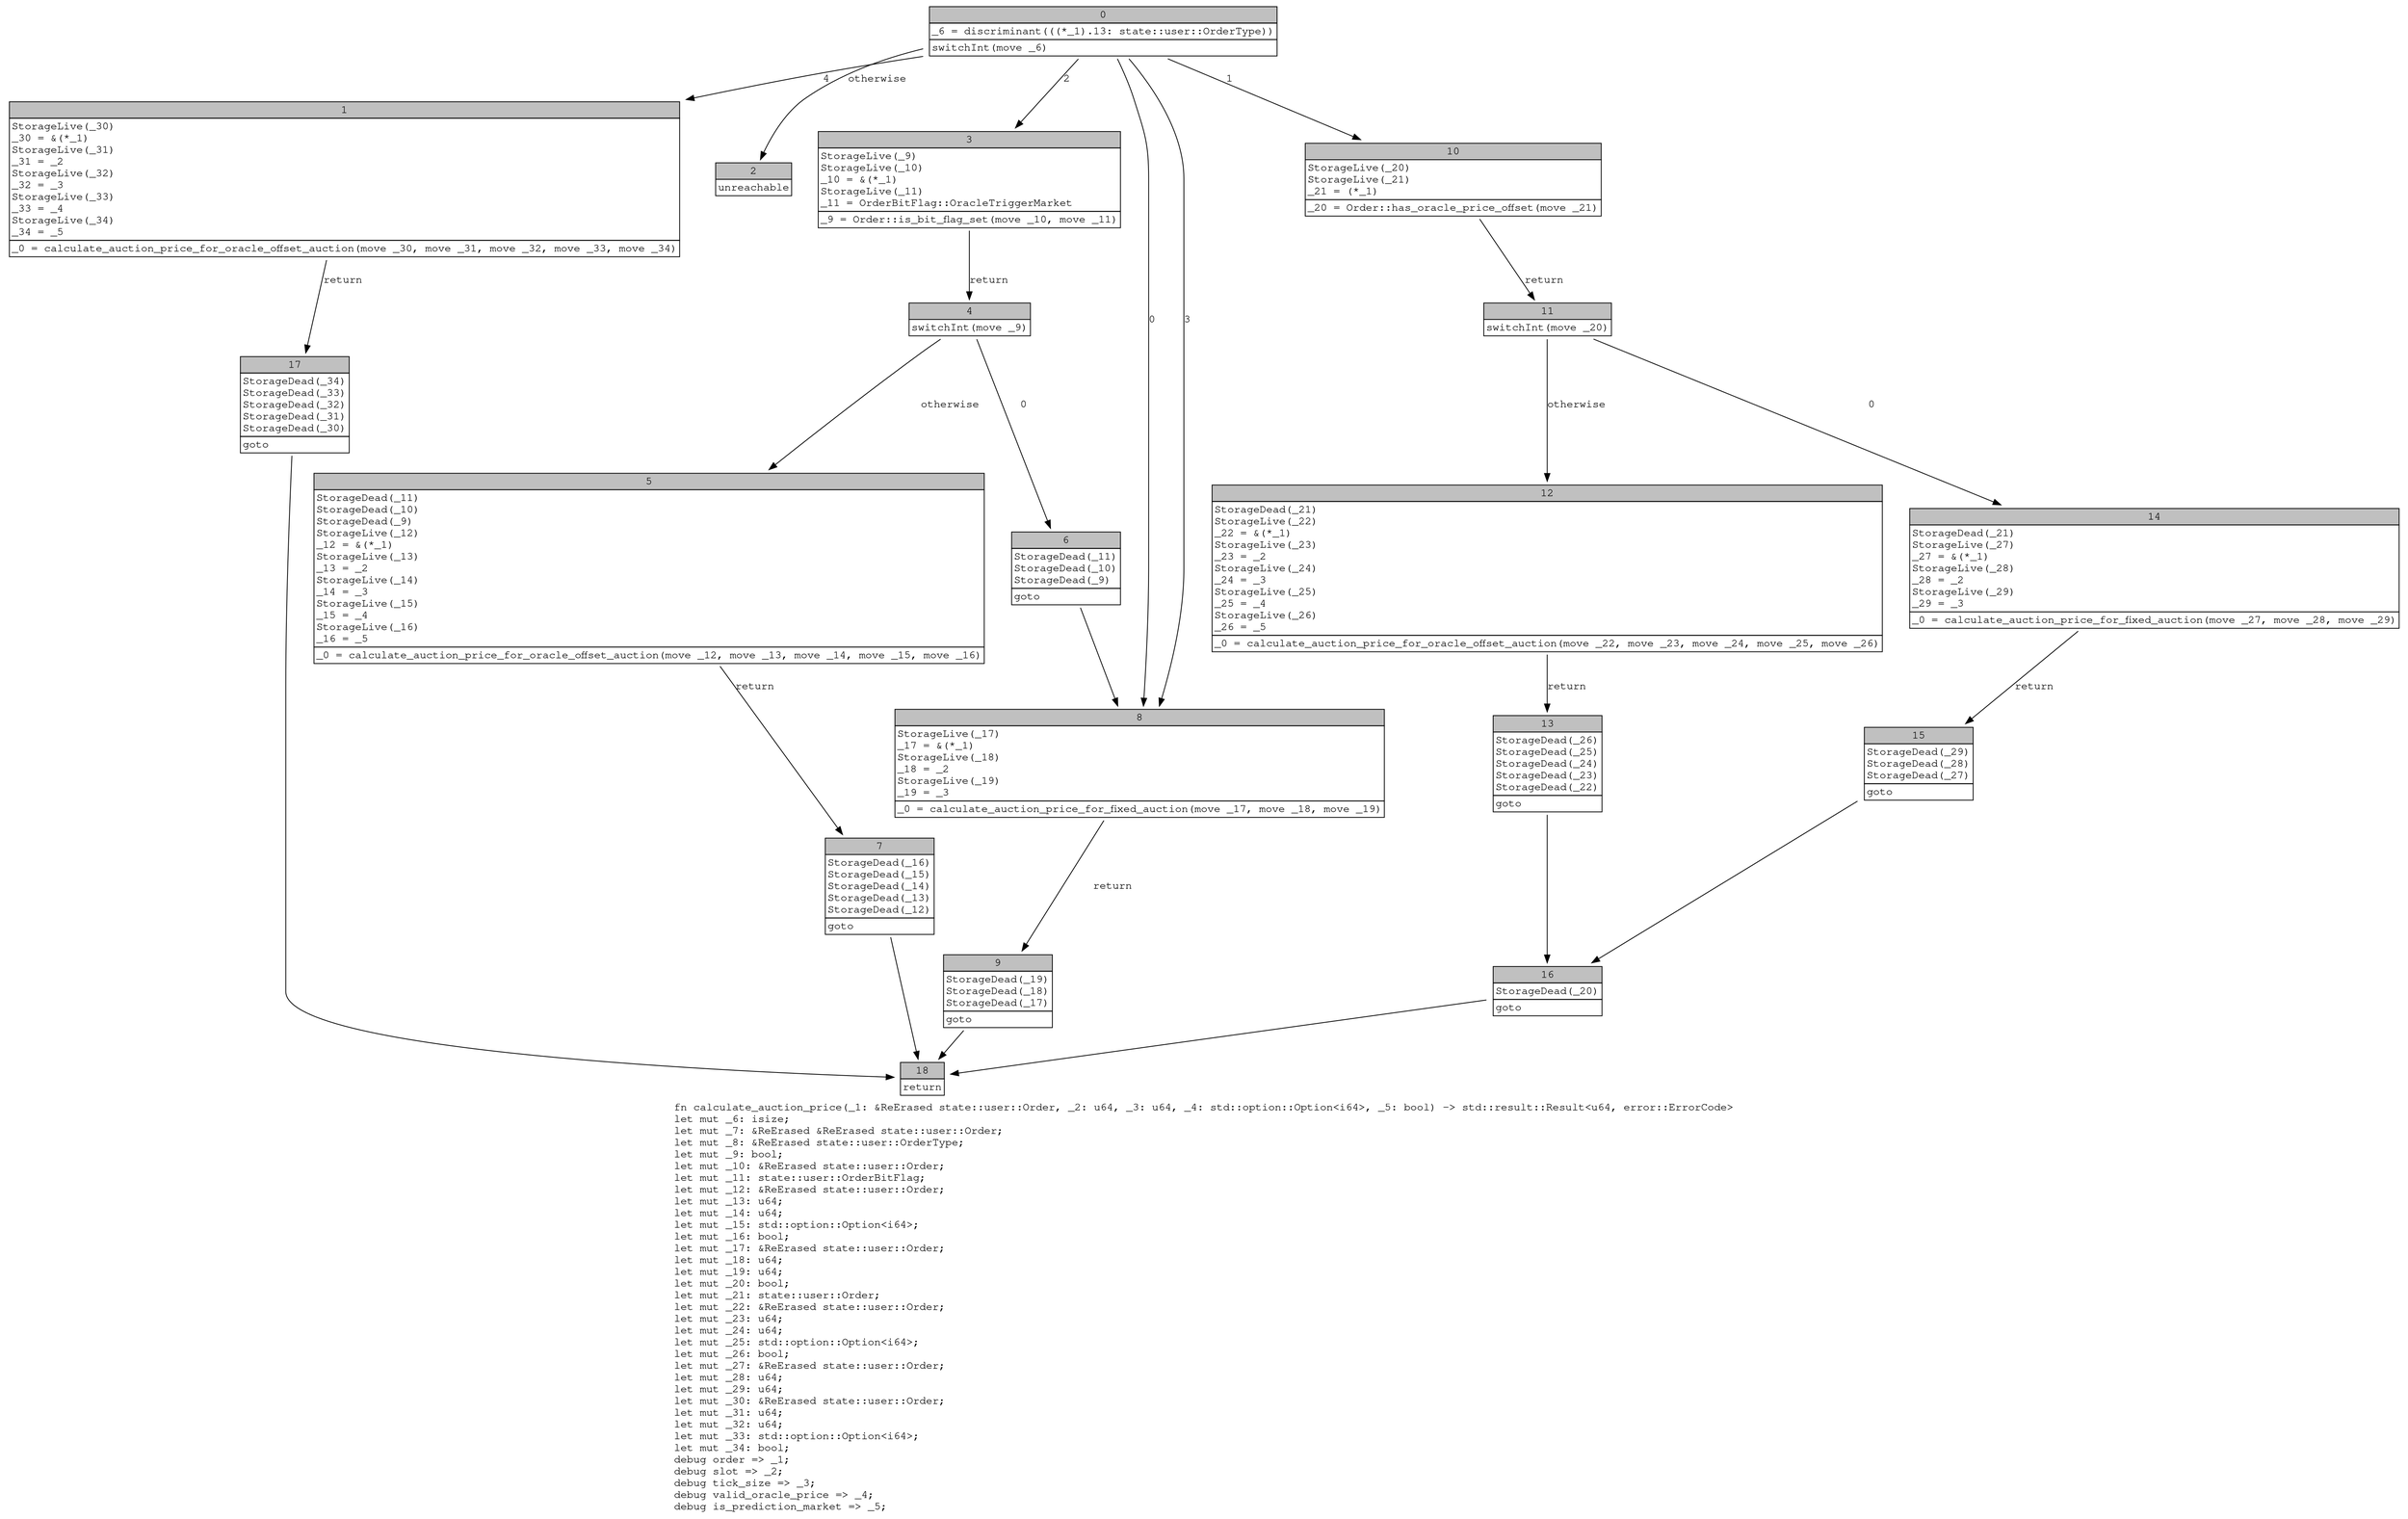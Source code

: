 digraph Mir_0_1903 {
    graph [fontname="Courier, monospace"];
    node [fontname="Courier, monospace"];
    edge [fontname="Courier, monospace"];
    label=<fn calculate_auction_price(_1: &amp;ReErased state::user::Order, _2: u64, _3: u64, _4: std::option::Option&lt;i64&gt;, _5: bool) -&gt; std::result::Result&lt;u64, error::ErrorCode&gt;<br align="left"/>let mut _6: isize;<br align="left"/>let mut _7: &amp;ReErased &amp;ReErased state::user::Order;<br align="left"/>let mut _8: &amp;ReErased state::user::OrderType;<br align="left"/>let mut _9: bool;<br align="left"/>let mut _10: &amp;ReErased state::user::Order;<br align="left"/>let mut _11: state::user::OrderBitFlag;<br align="left"/>let mut _12: &amp;ReErased state::user::Order;<br align="left"/>let mut _13: u64;<br align="left"/>let mut _14: u64;<br align="left"/>let mut _15: std::option::Option&lt;i64&gt;;<br align="left"/>let mut _16: bool;<br align="left"/>let mut _17: &amp;ReErased state::user::Order;<br align="left"/>let mut _18: u64;<br align="left"/>let mut _19: u64;<br align="left"/>let mut _20: bool;<br align="left"/>let mut _21: state::user::Order;<br align="left"/>let mut _22: &amp;ReErased state::user::Order;<br align="left"/>let mut _23: u64;<br align="left"/>let mut _24: u64;<br align="left"/>let mut _25: std::option::Option&lt;i64&gt;;<br align="left"/>let mut _26: bool;<br align="left"/>let mut _27: &amp;ReErased state::user::Order;<br align="left"/>let mut _28: u64;<br align="left"/>let mut _29: u64;<br align="left"/>let mut _30: &amp;ReErased state::user::Order;<br align="left"/>let mut _31: u64;<br align="left"/>let mut _32: u64;<br align="left"/>let mut _33: std::option::Option&lt;i64&gt;;<br align="left"/>let mut _34: bool;<br align="left"/>debug order =&gt; _1;<br align="left"/>debug slot =&gt; _2;<br align="left"/>debug tick_size =&gt; _3;<br align="left"/>debug valid_oracle_price =&gt; _4;<br align="left"/>debug is_prediction_market =&gt; _5;<br align="left"/>>;
    bb0__0_1903 [shape="none", label=<<table border="0" cellborder="1" cellspacing="0"><tr><td bgcolor="gray" align="center" colspan="1">0</td></tr><tr><td align="left" balign="left">_6 = discriminant(((*_1).13: state::user::OrderType))<br/></td></tr><tr><td align="left">switchInt(move _6)</td></tr></table>>];
    bb1__0_1903 [shape="none", label=<<table border="0" cellborder="1" cellspacing="0"><tr><td bgcolor="gray" align="center" colspan="1">1</td></tr><tr><td align="left" balign="left">StorageLive(_30)<br/>_30 = &amp;(*_1)<br/>StorageLive(_31)<br/>_31 = _2<br/>StorageLive(_32)<br/>_32 = _3<br/>StorageLive(_33)<br/>_33 = _4<br/>StorageLive(_34)<br/>_34 = _5<br/></td></tr><tr><td align="left">_0 = calculate_auction_price_for_oracle_offset_auction(move _30, move _31, move _32, move _33, move _34)</td></tr></table>>];
    bb2__0_1903 [shape="none", label=<<table border="0" cellborder="1" cellspacing="0"><tr><td bgcolor="gray" align="center" colspan="1">2</td></tr><tr><td align="left">unreachable</td></tr></table>>];
    bb3__0_1903 [shape="none", label=<<table border="0" cellborder="1" cellspacing="0"><tr><td bgcolor="gray" align="center" colspan="1">3</td></tr><tr><td align="left" balign="left">StorageLive(_9)<br/>StorageLive(_10)<br/>_10 = &amp;(*_1)<br/>StorageLive(_11)<br/>_11 = OrderBitFlag::OracleTriggerMarket<br/></td></tr><tr><td align="left">_9 = Order::is_bit_flag_set(move _10, move _11)</td></tr></table>>];
    bb4__0_1903 [shape="none", label=<<table border="0" cellborder="1" cellspacing="0"><tr><td bgcolor="gray" align="center" colspan="1">4</td></tr><tr><td align="left">switchInt(move _9)</td></tr></table>>];
    bb5__0_1903 [shape="none", label=<<table border="0" cellborder="1" cellspacing="0"><tr><td bgcolor="gray" align="center" colspan="1">5</td></tr><tr><td align="left" balign="left">StorageDead(_11)<br/>StorageDead(_10)<br/>StorageDead(_9)<br/>StorageLive(_12)<br/>_12 = &amp;(*_1)<br/>StorageLive(_13)<br/>_13 = _2<br/>StorageLive(_14)<br/>_14 = _3<br/>StorageLive(_15)<br/>_15 = _4<br/>StorageLive(_16)<br/>_16 = _5<br/></td></tr><tr><td align="left">_0 = calculate_auction_price_for_oracle_offset_auction(move _12, move _13, move _14, move _15, move _16)</td></tr></table>>];
    bb6__0_1903 [shape="none", label=<<table border="0" cellborder="1" cellspacing="0"><tr><td bgcolor="gray" align="center" colspan="1">6</td></tr><tr><td align="left" balign="left">StorageDead(_11)<br/>StorageDead(_10)<br/>StorageDead(_9)<br/></td></tr><tr><td align="left">goto</td></tr></table>>];
    bb7__0_1903 [shape="none", label=<<table border="0" cellborder="1" cellspacing="0"><tr><td bgcolor="gray" align="center" colspan="1">7</td></tr><tr><td align="left" balign="left">StorageDead(_16)<br/>StorageDead(_15)<br/>StorageDead(_14)<br/>StorageDead(_13)<br/>StorageDead(_12)<br/></td></tr><tr><td align="left">goto</td></tr></table>>];
    bb8__0_1903 [shape="none", label=<<table border="0" cellborder="1" cellspacing="0"><tr><td bgcolor="gray" align="center" colspan="1">8</td></tr><tr><td align="left" balign="left">StorageLive(_17)<br/>_17 = &amp;(*_1)<br/>StorageLive(_18)<br/>_18 = _2<br/>StorageLive(_19)<br/>_19 = _3<br/></td></tr><tr><td align="left">_0 = calculate_auction_price_for_fixed_auction(move _17, move _18, move _19)</td></tr></table>>];
    bb9__0_1903 [shape="none", label=<<table border="0" cellborder="1" cellspacing="0"><tr><td bgcolor="gray" align="center" colspan="1">9</td></tr><tr><td align="left" balign="left">StorageDead(_19)<br/>StorageDead(_18)<br/>StorageDead(_17)<br/></td></tr><tr><td align="left">goto</td></tr></table>>];
    bb10__0_1903 [shape="none", label=<<table border="0" cellborder="1" cellspacing="0"><tr><td bgcolor="gray" align="center" colspan="1">10</td></tr><tr><td align="left" balign="left">StorageLive(_20)<br/>StorageLive(_21)<br/>_21 = (*_1)<br/></td></tr><tr><td align="left">_20 = Order::has_oracle_price_offset(move _21)</td></tr></table>>];
    bb11__0_1903 [shape="none", label=<<table border="0" cellborder="1" cellspacing="0"><tr><td bgcolor="gray" align="center" colspan="1">11</td></tr><tr><td align="left">switchInt(move _20)</td></tr></table>>];
    bb12__0_1903 [shape="none", label=<<table border="0" cellborder="1" cellspacing="0"><tr><td bgcolor="gray" align="center" colspan="1">12</td></tr><tr><td align="left" balign="left">StorageDead(_21)<br/>StorageLive(_22)<br/>_22 = &amp;(*_1)<br/>StorageLive(_23)<br/>_23 = _2<br/>StorageLive(_24)<br/>_24 = _3<br/>StorageLive(_25)<br/>_25 = _4<br/>StorageLive(_26)<br/>_26 = _5<br/></td></tr><tr><td align="left">_0 = calculate_auction_price_for_oracle_offset_auction(move _22, move _23, move _24, move _25, move _26)</td></tr></table>>];
    bb13__0_1903 [shape="none", label=<<table border="0" cellborder="1" cellspacing="0"><tr><td bgcolor="gray" align="center" colspan="1">13</td></tr><tr><td align="left" balign="left">StorageDead(_26)<br/>StorageDead(_25)<br/>StorageDead(_24)<br/>StorageDead(_23)<br/>StorageDead(_22)<br/></td></tr><tr><td align="left">goto</td></tr></table>>];
    bb14__0_1903 [shape="none", label=<<table border="0" cellborder="1" cellspacing="0"><tr><td bgcolor="gray" align="center" colspan="1">14</td></tr><tr><td align="left" balign="left">StorageDead(_21)<br/>StorageLive(_27)<br/>_27 = &amp;(*_1)<br/>StorageLive(_28)<br/>_28 = _2<br/>StorageLive(_29)<br/>_29 = _3<br/></td></tr><tr><td align="left">_0 = calculate_auction_price_for_fixed_auction(move _27, move _28, move _29)</td></tr></table>>];
    bb15__0_1903 [shape="none", label=<<table border="0" cellborder="1" cellspacing="0"><tr><td bgcolor="gray" align="center" colspan="1">15</td></tr><tr><td align="left" balign="left">StorageDead(_29)<br/>StorageDead(_28)<br/>StorageDead(_27)<br/></td></tr><tr><td align="left">goto</td></tr></table>>];
    bb16__0_1903 [shape="none", label=<<table border="0" cellborder="1" cellspacing="0"><tr><td bgcolor="gray" align="center" colspan="1">16</td></tr><tr><td align="left" balign="left">StorageDead(_20)<br/></td></tr><tr><td align="left">goto</td></tr></table>>];
    bb17__0_1903 [shape="none", label=<<table border="0" cellborder="1" cellspacing="0"><tr><td bgcolor="gray" align="center" colspan="1">17</td></tr><tr><td align="left" balign="left">StorageDead(_34)<br/>StorageDead(_33)<br/>StorageDead(_32)<br/>StorageDead(_31)<br/>StorageDead(_30)<br/></td></tr><tr><td align="left">goto</td></tr></table>>];
    bb18__0_1903 [shape="none", label=<<table border="0" cellborder="1" cellspacing="0"><tr><td bgcolor="gray" align="center" colspan="1">18</td></tr><tr><td align="left">return</td></tr></table>>];
    bb0__0_1903 -> bb8__0_1903 [label="0"];
    bb0__0_1903 -> bb10__0_1903 [label="1"];
    bb0__0_1903 -> bb3__0_1903 [label="2"];
    bb0__0_1903 -> bb8__0_1903 [label="3"];
    bb0__0_1903 -> bb1__0_1903 [label="4"];
    bb0__0_1903 -> bb2__0_1903 [label="otherwise"];
    bb1__0_1903 -> bb17__0_1903 [label="return"];
    bb3__0_1903 -> bb4__0_1903 [label="return"];
    bb4__0_1903 -> bb6__0_1903 [label="0"];
    bb4__0_1903 -> bb5__0_1903 [label="otherwise"];
    bb5__0_1903 -> bb7__0_1903 [label="return"];
    bb6__0_1903 -> bb8__0_1903 [label=""];
    bb7__0_1903 -> bb18__0_1903 [label=""];
    bb8__0_1903 -> bb9__0_1903 [label="return"];
    bb9__0_1903 -> bb18__0_1903 [label=""];
    bb10__0_1903 -> bb11__0_1903 [label="return"];
    bb11__0_1903 -> bb14__0_1903 [label="0"];
    bb11__0_1903 -> bb12__0_1903 [label="otherwise"];
    bb12__0_1903 -> bb13__0_1903 [label="return"];
    bb13__0_1903 -> bb16__0_1903 [label=""];
    bb14__0_1903 -> bb15__0_1903 [label="return"];
    bb15__0_1903 -> bb16__0_1903 [label=""];
    bb16__0_1903 -> bb18__0_1903 [label=""];
    bb17__0_1903 -> bb18__0_1903 [label=""];
}
